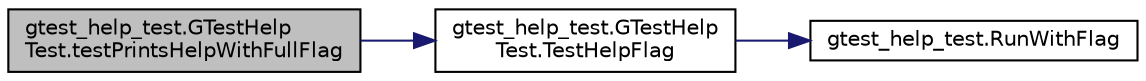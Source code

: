 digraph "gtest_help_test.GTestHelpTest.testPrintsHelpWithFullFlag"
{
 // LATEX_PDF_SIZE
  bgcolor="transparent";
  edge [fontname="Helvetica",fontsize="10",labelfontname="Helvetica",labelfontsize="10"];
  node [fontname="Helvetica",fontsize="10",shape=record];
  rankdir="LR";
  Node1 [label="gtest_help_test.GTestHelp\lTest.testPrintsHelpWithFullFlag",height=0.2,width=0.4,color="black", fillcolor="grey75", style="filled", fontcolor="black",tooltip=" "];
  Node1 -> Node2 [color="midnightblue",fontsize="10",style="solid",fontname="Helvetica"];
  Node2 [label="gtest_help_test.GTestHelp\lTest.TestHelpFlag",height=0.2,width=0.4,color="black",URL="$classgtest__help__test_1_1GTestHelpTest.html#a26cc1a64bd67278252ebfcd0ac0dca0c",tooltip=" "];
  Node2 -> Node3 [color="midnightblue",fontsize="10",style="solid",fontname="Helvetica"];
  Node3 [label="gtest_help_test.RunWithFlag",height=0.2,width=0.4,color="black",URL="$namespacegtest__help__test.html#a3d369750dac11a6dca523139fe1e6c86",tooltip=" "];
}
